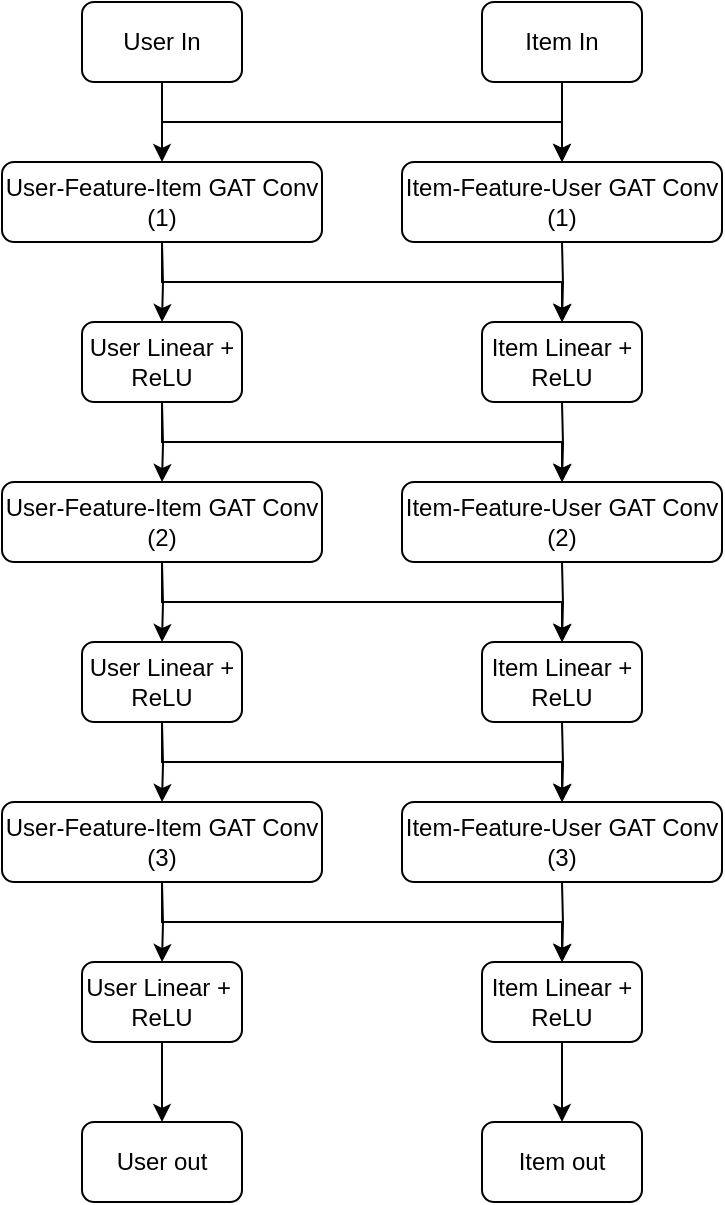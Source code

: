 <mxfile version="24.2.0" type="device">
  <diagram name="Page-1" id="WD0ZMha9WFlSbOlJTEhX">
    <mxGraphModel dx="1194" dy="565" grid="1" gridSize="10" guides="1" tooltips="1" connect="1" arrows="1" fold="1" page="1" pageScale="1" pageWidth="1169" pageHeight="827" math="0" shadow="0">
      <root>
        <mxCell id="0" />
        <mxCell id="1" parent="0" />
        <mxCell id="6JhIDjLawwI1FZqqpVy0-5" value="User-Feature-Item GAT Conv (1)" style="rounded=1;whiteSpace=wrap;html=1;" vertex="1" parent="1">
          <mxGeometry x="280" y="120" width="160" height="40" as="geometry" />
        </mxCell>
        <mxCell id="6JhIDjLawwI1FZqqpVy0-6" value="Item-Feature-User GAT Conv (1)" style="rounded=1;whiteSpace=wrap;html=1;" vertex="1" parent="1">
          <mxGeometry x="480" y="120" width="160" height="40" as="geometry" />
        </mxCell>
        <mxCell id="6JhIDjLawwI1FZqqpVy0-37" style="edgeStyle=orthogonalEdgeStyle;rounded=0;orthogonalLoop=1;jettySize=auto;html=1;exitX=0.5;exitY=1;exitDx=0;exitDy=0;" edge="1" parent="1" source="6JhIDjLawwI1FZqqpVy0-31" target="6JhIDjLawwI1FZqqpVy0-5">
          <mxGeometry relative="1" as="geometry" />
        </mxCell>
        <mxCell id="6JhIDjLawwI1FZqqpVy0-39" style="edgeStyle=orthogonalEdgeStyle;rounded=0;orthogonalLoop=1;jettySize=auto;html=1;entryX=0.5;entryY=0;entryDx=0;entryDy=0;" edge="1" parent="1" source="6JhIDjLawwI1FZqqpVy0-31" target="6JhIDjLawwI1FZqqpVy0-6">
          <mxGeometry relative="1" as="geometry">
            <Array as="points">
              <mxPoint x="360" y="100" />
              <mxPoint x="560" y="100" />
            </Array>
          </mxGeometry>
        </mxCell>
        <mxCell id="6JhIDjLawwI1FZqqpVy0-31" value="User In" style="rounded=1;whiteSpace=wrap;html=1;" vertex="1" parent="1">
          <mxGeometry x="320" y="40" width="80" height="40" as="geometry" />
        </mxCell>
        <mxCell id="6JhIDjLawwI1FZqqpVy0-38" style="edgeStyle=orthogonalEdgeStyle;rounded=0;orthogonalLoop=1;jettySize=auto;html=1;entryX=0.5;entryY=0;entryDx=0;entryDy=0;" edge="1" parent="1" source="6JhIDjLawwI1FZqqpVy0-33" target="6JhIDjLawwI1FZqqpVy0-6">
          <mxGeometry relative="1" as="geometry" />
        </mxCell>
        <mxCell id="6JhIDjLawwI1FZqqpVy0-33" value="Item In" style="rounded=1;whiteSpace=wrap;html=1;" vertex="1" parent="1">
          <mxGeometry x="520" y="40" width="80" height="40" as="geometry" />
        </mxCell>
        <mxCell id="6JhIDjLawwI1FZqqpVy0-42" value="User Linear + ReLU" style="rounded=1;whiteSpace=wrap;html=1;" vertex="1" parent="1">
          <mxGeometry x="320" y="200" width="80" height="40" as="geometry" />
        </mxCell>
        <mxCell id="6JhIDjLawwI1FZqqpVy0-43" value="Item Linear + ReLU" style="rounded=1;whiteSpace=wrap;html=1;" vertex="1" parent="1">
          <mxGeometry x="520" y="200" width="80" height="40" as="geometry" />
        </mxCell>
        <mxCell id="6JhIDjLawwI1FZqqpVy0-45" style="edgeStyle=orthogonalEdgeStyle;rounded=0;orthogonalLoop=1;jettySize=auto;html=1;exitX=0.5;exitY=1;exitDx=0;exitDy=0;" edge="1" parent="1">
          <mxGeometry relative="1" as="geometry">
            <mxPoint x="360" y="160" as="sourcePoint" />
            <mxPoint x="360" y="200" as="targetPoint" />
          </mxGeometry>
        </mxCell>
        <mxCell id="6JhIDjLawwI1FZqqpVy0-46" style="edgeStyle=orthogonalEdgeStyle;rounded=0;orthogonalLoop=1;jettySize=auto;html=1;entryX=0.5;entryY=0;entryDx=0;entryDy=0;" edge="1" parent="1">
          <mxGeometry relative="1" as="geometry">
            <mxPoint x="360" y="160" as="sourcePoint" />
            <mxPoint x="560" y="200" as="targetPoint" />
            <Array as="points">
              <mxPoint x="360" y="180" />
              <mxPoint x="560" y="180" />
            </Array>
          </mxGeometry>
        </mxCell>
        <mxCell id="6JhIDjLawwI1FZqqpVy0-47" style="edgeStyle=orthogonalEdgeStyle;rounded=0;orthogonalLoop=1;jettySize=auto;html=1;entryX=0.5;entryY=0;entryDx=0;entryDy=0;" edge="1" parent="1">
          <mxGeometry relative="1" as="geometry">
            <mxPoint x="560" y="160" as="sourcePoint" />
            <mxPoint x="560" y="200" as="targetPoint" />
          </mxGeometry>
        </mxCell>
        <mxCell id="6JhIDjLawwI1FZqqpVy0-48" value="User-Feature-Item GAT Conv (2)" style="rounded=1;whiteSpace=wrap;html=1;" vertex="1" parent="1">
          <mxGeometry x="280" y="280" width="160" height="40" as="geometry" />
        </mxCell>
        <mxCell id="6JhIDjLawwI1FZqqpVy0-49" value="Item-Feature-User GAT Conv (2)" style="rounded=1;whiteSpace=wrap;html=1;" vertex="1" parent="1">
          <mxGeometry x="480" y="280" width="160" height="40" as="geometry" />
        </mxCell>
        <mxCell id="6JhIDjLawwI1FZqqpVy0-50" style="edgeStyle=orthogonalEdgeStyle;rounded=0;orthogonalLoop=1;jettySize=auto;html=1;exitX=0.5;exitY=1;exitDx=0;exitDy=0;" edge="1" parent="1" target="6JhIDjLawwI1FZqqpVy0-48">
          <mxGeometry relative="1" as="geometry">
            <mxPoint x="360" y="240" as="sourcePoint" />
          </mxGeometry>
        </mxCell>
        <mxCell id="6JhIDjLawwI1FZqqpVy0-51" style="edgeStyle=orthogonalEdgeStyle;rounded=0;orthogonalLoop=1;jettySize=auto;html=1;entryX=0.5;entryY=0;entryDx=0;entryDy=0;" edge="1" parent="1" target="6JhIDjLawwI1FZqqpVy0-49">
          <mxGeometry relative="1" as="geometry">
            <mxPoint x="360" y="240" as="sourcePoint" />
            <Array as="points">
              <mxPoint x="360" y="260" />
              <mxPoint x="560" y="260" />
            </Array>
          </mxGeometry>
        </mxCell>
        <mxCell id="6JhIDjLawwI1FZqqpVy0-52" style="edgeStyle=orthogonalEdgeStyle;rounded=0;orthogonalLoop=1;jettySize=auto;html=1;entryX=0.5;entryY=0;entryDx=0;entryDy=0;" edge="1" parent="1" target="6JhIDjLawwI1FZqqpVy0-49">
          <mxGeometry relative="1" as="geometry">
            <mxPoint x="560" y="240" as="sourcePoint" />
          </mxGeometry>
        </mxCell>
        <mxCell id="6JhIDjLawwI1FZqqpVy0-53" value="User Linear + ReLU" style="rounded=1;whiteSpace=wrap;html=1;" vertex="1" parent="1">
          <mxGeometry x="320" y="360" width="80" height="40" as="geometry" />
        </mxCell>
        <mxCell id="6JhIDjLawwI1FZqqpVy0-54" value="Item Linear + ReLU" style="rounded=1;whiteSpace=wrap;html=1;" vertex="1" parent="1">
          <mxGeometry x="520" y="360" width="80" height="40" as="geometry" />
        </mxCell>
        <mxCell id="6JhIDjLawwI1FZqqpVy0-55" style="edgeStyle=orthogonalEdgeStyle;rounded=0;orthogonalLoop=1;jettySize=auto;html=1;exitX=0.5;exitY=1;exitDx=0;exitDy=0;" edge="1" parent="1">
          <mxGeometry relative="1" as="geometry">
            <mxPoint x="360" y="320" as="sourcePoint" />
            <mxPoint x="360" y="360" as="targetPoint" />
          </mxGeometry>
        </mxCell>
        <mxCell id="6JhIDjLawwI1FZqqpVy0-56" style="edgeStyle=orthogonalEdgeStyle;rounded=0;orthogonalLoop=1;jettySize=auto;html=1;entryX=0.5;entryY=0;entryDx=0;entryDy=0;" edge="1" parent="1">
          <mxGeometry relative="1" as="geometry">
            <mxPoint x="360" y="320" as="sourcePoint" />
            <mxPoint x="560" y="360" as="targetPoint" />
            <Array as="points">
              <mxPoint x="360" y="340" />
              <mxPoint x="560" y="340" />
            </Array>
          </mxGeometry>
        </mxCell>
        <mxCell id="6JhIDjLawwI1FZqqpVy0-57" style="edgeStyle=orthogonalEdgeStyle;rounded=0;orthogonalLoop=1;jettySize=auto;html=1;entryX=0.5;entryY=0;entryDx=0;entryDy=0;" edge="1" parent="1">
          <mxGeometry relative="1" as="geometry">
            <mxPoint x="560" y="320" as="sourcePoint" />
            <mxPoint x="560" y="360" as="targetPoint" />
          </mxGeometry>
        </mxCell>
        <mxCell id="6JhIDjLawwI1FZqqpVy0-58" value="User-Feature-Item GAT Conv (3)" style="rounded=1;whiteSpace=wrap;html=1;" vertex="1" parent="1">
          <mxGeometry x="280" y="440" width="160" height="40" as="geometry" />
        </mxCell>
        <mxCell id="6JhIDjLawwI1FZqqpVy0-59" value="Item-Feature-User GAT Conv (3)" style="rounded=1;whiteSpace=wrap;html=1;" vertex="1" parent="1">
          <mxGeometry x="480" y="440" width="160" height="40" as="geometry" />
        </mxCell>
        <mxCell id="6JhIDjLawwI1FZqqpVy0-60" style="edgeStyle=orthogonalEdgeStyle;rounded=0;orthogonalLoop=1;jettySize=auto;html=1;exitX=0.5;exitY=1;exitDx=0;exitDy=0;" edge="1" parent="1" target="6JhIDjLawwI1FZqqpVy0-58">
          <mxGeometry relative="1" as="geometry">
            <mxPoint x="360" y="400" as="sourcePoint" />
          </mxGeometry>
        </mxCell>
        <mxCell id="6JhIDjLawwI1FZqqpVy0-61" style="edgeStyle=orthogonalEdgeStyle;rounded=0;orthogonalLoop=1;jettySize=auto;html=1;entryX=0.5;entryY=0;entryDx=0;entryDy=0;" edge="1" parent="1" target="6JhIDjLawwI1FZqqpVy0-59">
          <mxGeometry relative="1" as="geometry">
            <mxPoint x="360" y="400" as="sourcePoint" />
            <Array as="points">
              <mxPoint x="360" y="420" />
              <mxPoint x="560" y="420" />
            </Array>
          </mxGeometry>
        </mxCell>
        <mxCell id="6JhIDjLawwI1FZqqpVy0-62" style="edgeStyle=orthogonalEdgeStyle;rounded=0;orthogonalLoop=1;jettySize=auto;html=1;entryX=0.5;entryY=0;entryDx=0;entryDy=0;" edge="1" parent="1" target="6JhIDjLawwI1FZqqpVy0-59">
          <mxGeometry relative="1" as="geometry">
            <mxPoint x="560" y="400" as="sourcePoint" />
          </mxGeometry>
        </mxCell>
        <mxCell id="6JhIDjLawwI1FZqqpVy0-71" style="edgeStyle=orthogonalEdgeStyle;rounded=0;orthogonalLoop=1;jettySize=auto;html=1;entryX=0.5;entryY=0;entryDx=0;entryDy=0;" edge="1" parent="1" source="6JhIDjLawwI1FZqqpVy0-63" target="6JhIDjLawwI1FZqqpVy0-70">
          <mxGeometry relative="1" as="geometry" />
        </mxCell>
        <mxCell id="6JhIDjLawwI1FZqqpVy0-63" value="User Linear +&amp;nbsp;&lt;div&gt;ReLU&lt;/div&gt;" style="rounded=1;whiteSpace=wrap;html=1;" vertex="1" parent="1">
          <mxGeometry x="320" y="520" width="80" height="40" as="geometry" />
        </mxCell>
        <mxCell id="6JhIDjLawwI1FZqqpVy0-72" style="edgeStyle=orthogonalEdgeStyle;rounded=0;orthogonalLoop=1;jettySize=auto;html=1;" edge="1" parent="1" source="6JhIDjLawwI1FZqqpVy0-64">
          <mxGeometry relative="1" as="geometry">
            <mxPoint x="560" y="600" as="targetPoint" />
          </mxGeometry>
        </mxCell>
        <mxCell id="6JhIDjLawwI1FZqqpVy0-64" value="Item Linear + ReLU" style="rounded=1;whiteSpace=wrap;html=1;" vertex="1" parent="1">
          <mxGeometry x="520" y="520" width="80" height="40" as="geometry" />
        </mxCell>
        <mxCell id="6JhIDjLawwI1FZqqpVy0-65" style="edgeStyle=orthogonalEdgeStyle;rounded=0;orthogonalLoop=1;jettySize=auto;html=1;exitX=0.5;exitY=1;exitDx=0;exitDy=0;" edge="1" parent="1">
          <mxGeometry relative="1" as="geometry">
            <mxPoint x="360" y="480" as="sourcePoint" />
            <mxPoint x="360" y="520" as="targetPoint" />
          </mxGeometry>
        </mxCell>
        <mxCell id="6JhIDjLawwI1FZqqpVy0-66" style="edgeStyle=orthogonalEdgeStyle;rounded=0;orthogonalLoop=1;jettySize=auto;html=1;entryX=0.5;entryY=0;entryDx=0;entryDy=0;" edge="1" parent="1">
          <mxGeometry relative="1" as="geometry">
            <mxPoint x="360" y="480" as="sourcePoint" />
            <mxPoint x="560" y="520" as="targetPoint" />
            <Array as="points">
              <mxPoint x="360" y="500" />
              <mxPoint x="560" y="500" />
            </Array>
          </mxGeometry>
        </mxCell>
        <mxCell id="6JhIDjLawwI1FZqqpVy0-67" style="edgeStyle=orthogonalEdgeStyle;rounded=0;orthogonalLoop=1;jettySize=auto;html=1;entryX=0.5;entryY=0;entryDx=0;entryDy=0;" edge="1" parent="1">
          <mxGeometry relative="1" as="geometry">
            <mxPoint x="560" y="480" as="sourcePoint" />
            <mxPoint x="560" y="520" as="targetPoint" />
          </mxGeometry>
        </mxCell>
        <mxCell id="6JhIDjLawwI1FZqqpVy0-70" value="User out" style="rounded=1;whiteSpace=wrap;html=1;" vertex="1" parent="1">
          <mxGeometry x="320" y="600" width="80" height="40" as="geometry" />
        </mxCell>
        <mxCell id="6JhIDjLawwI1FZqqpVy0-73" value="Item out" style="rounded=1;whiteSpace=wrap;html=1;" vertex="1" parent="1">
          <mxGeometry x="520" y="600" width="80" height="40" as="geometry" />
        </mxCell>
      </root>
    </mxGraphModel>
  </diagram>
</mxfile>
